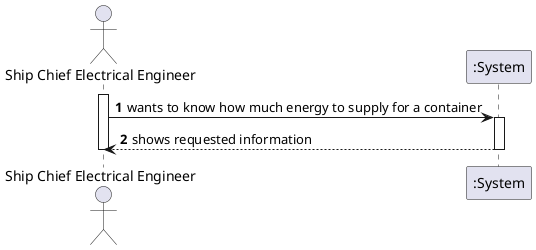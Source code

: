 @startuml
'https://plantuml.com/sequence-diagram

autonumber


actor "Ship Chief Electrical Engineer" as TM
participant ":System" as S
activate TM

TM -> S:  wants to know how much energy to supply for a container

activate S

S --> TM: shows requested information
deactivate S
deactivate TM
@enduml